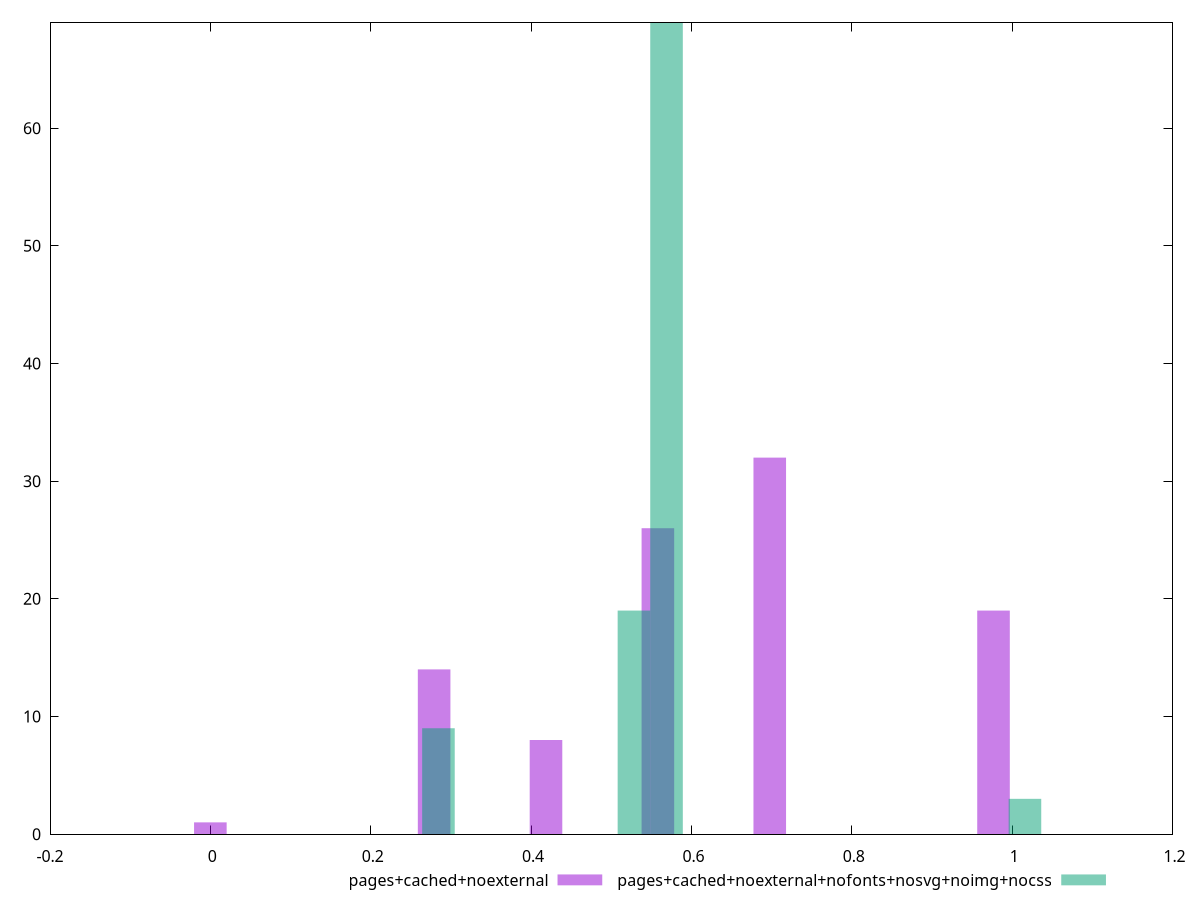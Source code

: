 $_pagesCachedNoexternal <<EOF
0.2790763793884207 14
0.6976909484710518 32
0.5581527587768415 26
0.9767673278594725 19
0.41861456908263106 8
0 1
EOF
$_pagesCachedNoexternalNofontsNosvgNoimgNocss <<EOF
0.5689432759065066 69
0.5283044704846134 19
0.2844716379532533 9
1.0159701355473334 3
EOF
set key outside below
set terminal pngcairo
set output "report_00005_2020-11-02T22-26-11.212Z/cumulative-layout-shift/cumulative-layout-shift_pages+cached+noexternal_pages+cached+noexternal+nofonts+nosvg+noimg+nocss+hist.png"
set boxwidth 0.04063880542189333
set style fill transparent solid 0.5 noborder
set yrange [0:69]
plot $_pagesCachedNoexternal title "pages+cached+noexternal" with boxes ,$_pagesCachedNoexternalNofontsNosvgNoimgNocss title "pages+cached+noexternal+nofonts+nosvg+noimg+nocss" with boxes ,